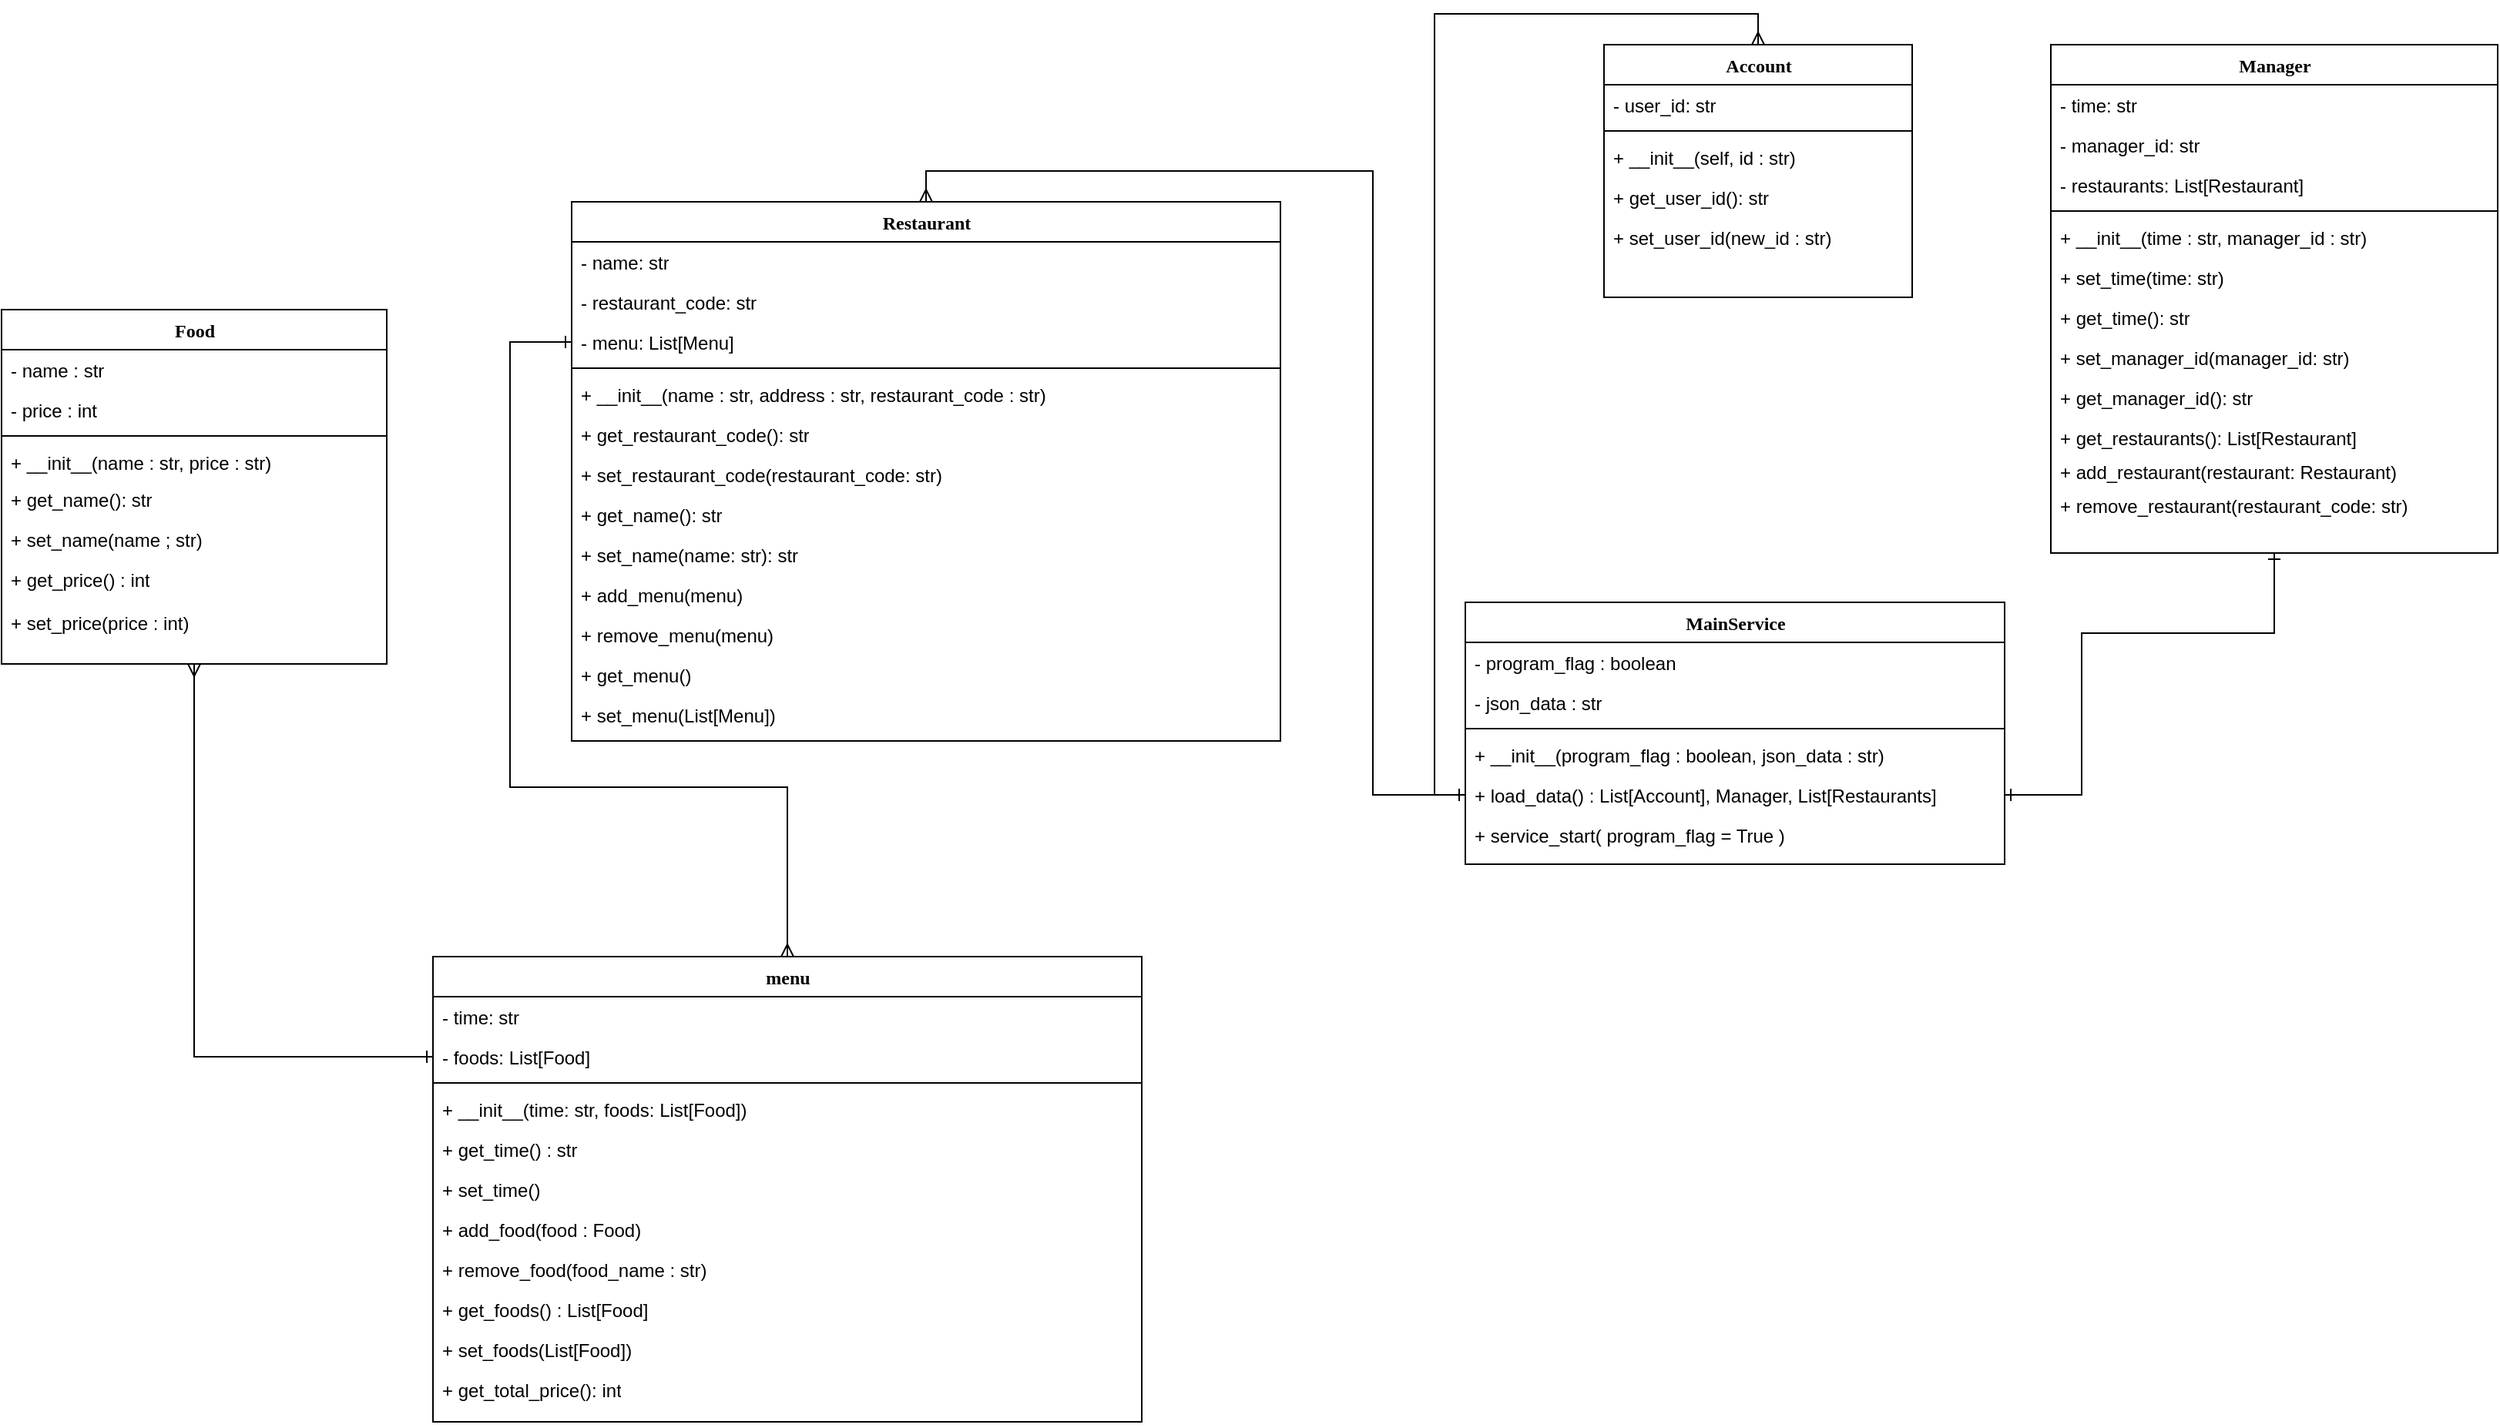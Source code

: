 <mxfile version="21.6.2" type="github">
  <diagram name="Page-1" id="9f46799a-70d6-7492-0946-bef42562c5a5">
    <mxGraphModel dx="3540" dy="860" grid="1" gridSize="10" guides="1" tooltips="1" connect="1" arrows="1" fold="1" page="1" pageScale="1" pageWidth="1100" pageHeight="850" background="none" math="0" shadow="0">
      <root>
        <mxCell id="0" />
        <mxCell id="1" parent="0" />
        <mxCell id="IeBQanP5Xy3lE-L4Qcu5-27" style="edgeStyle=orthogonalEdgeStyle;rounded=0;orthogonalLoop=1;jettySize=auto;html=1;exitX=0.5;exitY=0;exitDx=0;exitDy=0;entryX=0;entryY=0.5;entryDx=0;entryDy=0;startArrow=ERmany;startFill=0;endArrow=ERone;endFill=0;" edge="1" parent="1" source="78961159f06e98e8-17" target="IeBQanP5Xy3lE-L4Qcu5-18">
          <mxGeometry relative="1" as="geometry" />
        </mxCell>
        <mxCell id="78961159f06e98e8-17" value="Account" style="swimlane;html=1;fontStyle=1;align=center;verticalAlign=top;childLayout=stackLayout;horizontal=1;startSize=26;horizontalStack=0;resizeParent=1;resizeLast=0;collapsible=1;marginBottom=0;swimlaneFillColor=#ffffff;rounded=0;shadow=0;comic=0;labelBackgroundColor=none;strokeWidth=1;fillColor=none;fontFamily=Verdana;fontSize=12" parent="1" vertex="1">
          <mxGeometry x="50" y="88" width="200" height="164" as="geometry" />
        </mxCell>
        <mxCell id="78961159f06e98e8-21" value="- user_id: str" style="text;html=1;strokeColor=none;fillColor=none;align=left;verticalAlign=top;spacingLeft=4;spacingRight=4;whiteSpace=wrap;overflow=hidden;rotatable=0;points=[[0,0.5],[1,0.5]];portConstraint=eastwest;" parent="78961159f06e98e8-17" vertex="1">
          <mxGeometry y="26" width="200" height="26" as="geometry" />
        </mxCell>
        <mxCell id="78961159f06e98e8-19" value="" style="line;html=1;strokeWidth=1;fillColor=none;align=left;verticalAlign=middle;spacingTop=-1;spacingLeft=3;spacingRight=3;rotatable=0;labelPosition=right;points=[];portConstraint=eastwest;" parent="78961159f06e98e8-17" vertex="1">
          <mxGeometry y="52" width="200" height="8" as="geometry" />
        </mxCell>
        <mxCell id="iT4Zx2MKe1CEsA61CDsS-3" value="+ __init__(self, id : str)" style="text;html=1;strokeColor=none;fillColor=none;align=left;verticalAlign=top;spacingLeft=4;spacingRight=4;whiteSpace=wrap;overflow=hidden;rotatable=0;points=[[0,0.5],[1,0.5]];portConstraint=eastwest;" parent="78961159f06e98e8-17" vertex="1">
          <mxGeometry y="60" width="200" height="26" as="geometry" />
        </mxCell>
        <mxCell id="78961159f06e98e8-20" value="+ get_user_id(): str" style="text;html=1;strokeColor=none;fillColor=none;align=left;verticalAlign=top;spacingLeft=4;spacingRight=4;whiteSpace=wrap;overflow=hidden;rotatable=0;points=[[0,0.5],[1,0.5]];portConstraint=eastwest;" parent="78961159f06e98e8-17" vertex="1">
          <mxGeometry y="86" width="200" height="26" as="geometry" />
        </mxCell>
        <mxCell id="iT4Zx2MKe1CEsA61CDsS-2" value="+ set_user_id(new_id : str)" style="text;html=1;strokeColor=none;fillColor=none;align=left;verticalAlign=top;spacingLeft=4;spacingRight=4;whiteSpace=wrap;overflow=hidden;rotatable=0;points=[[0,0.5],[1,0.5]];portConstraint=eastwest;" parent="78961159f06e98e8-17" vertex="1">
          <mxGeometry y="112" width="200" height="26" as="geometry" />
        </mxCell>
        <mxCell id="IeBQanP5Xy3lE-L4Qcu5-29" style="edgeStyle=orthogonalEdgeStyle;rounded=0;orthogonalLoop=1;jettySize=auto;html=1;exitX=0.5;exitY=0;exitDx=0;exitDy=0;entryX=0;entryY=0.5;entryDx=0;entryDy=0;startArrow=ERmany;startFill=0;endArrow=ERone;endFill=0;" edge="1" parent="1" source="iT4Zx2MKe1CEsA61CDsS-4" target="IeBQanP5Xy3lE-L4Qcu5-18">
          <mxGeometry relative="1" as="geometry" />
        </mxCell>
        <mxCell id="iT4Zx2MKe1CEsA61CDsS-4" value="Restaurant" style="swimlane;html=1;fontStyle=1;align=center;verticalAlign=top;childLayout=stackLayout;horizontal=1;startSize=26;horizontalStack=0;resizeParent=1;resizeLast=0;collapsible=1;marginBottom=0;swimlaneFillColor=#ffffff;rounded=0;shadow=0;comic=0;labelBackgroundColor=none;strokeWidth=1;fillColor=none;fontFamily=Verdana;fontSize=12" parent="1" vertex="1">
          <mxGeometry x="-620" y="190" width="460" height="350" as="geometry" />
        </mxCell>
        <mxCell id="iT4Zx2MKe1CEsA61CDsS-5" value="- name: str" style="text;html=1;strokeColor=none;fillColor=none;align=left;verticalAlign=top;spacingLeft=4;spacingRight=4;whiteSpace=wrap;overflow=hidden;rotatable=0;points=[[0,0.5],[1,0.5]];portConstraint=eastwest;" parent="iT4Zx2MKe1CEsA61CDsS-4" vertex="1">
          <mxGeometry y="26" width="460" height="26" as="geometry" />
        </mxCell>
        <mxCell id="iT4Zx2MKe1CEsA61CDsS-12" value="- restaurant_code: str" style="text;html=1;strokeColor=none;fillColor=none;align=left;verticalAlign=top;spacingLeft=4;spacingRight=4;whiteSpace=wrap;overflow=hidden;rotatable=0;points=[[0,0.5],[1,0.5]];portConstraint=eastwest;" parent="iT4Zx2MKe1CEsA61CDsS-4" vertex="1">
          <mxGeometry y="52" width="460" height="26" as="geometry" />
        </mxCell>
        <mxCell id="iT4Zx2MKe1CEsA61CDsS-10" value="- menu: List[Menu]" style="text;html=1;strokeColor=none;fillColor=none;align=left;verticalAlign=top;spacingLeft=4;spacingRight=4;whiteSpace=wrap;overflow=hidden;rotatable=0;points=[[0,0.5],[1,0.5]];portConstraint=eastwest;" parent="iT4Zx2MKe1CEsA61CDsS-4" vertex="1">
          <mxGeometry y="78" width="460" height="26" as="geometry" />
        </mxCell>
        <mxCell id="iT4Zx2MKe1CEsA61CDsS-6" value="" style="line;html=1;strokeWidth=1;fillColor=none;align=left;verticalAlign=middle;spacingTop=-1;spacingLeft=3;spacingRight=3;rotatable=0;labelPosition=right;points=[];portConstraint=eastwest;" parent="iT4Zx2MKe1CEsA61CDsS-4" vertex="1">
          <mxGeometry y="104" width="460" height="8" as="geometry" />
        </mxCell>
        <mxCell id="iT4Zx2MKe1CEsA61CDsS-7" value="+ __init__(name : str, address : str, restaurant_code : str)" style="text;html=1;strokeColor=none;fillColor=none;align=left;verticalAlign=top;spacingLeft=4;spacingRight=4;whiteSpace=wrap;overflow=hidden;rotatable=0;points=[[0,0.5],[1,0.5]];portConstraint=eastwest;" parent="iT4Zx2MKe1CEsA61CDsS-4" vertex="1">
          <mxGeometry y="112" width="460" height="26" as="geometry" />
        </mxCell>
        <mxCell id="IeBQanP5Xy3lE-L4Qcu5-1" value="+ get_restaurant_code(): str" style="text;html=1;strokeColor=none;fillColor=none;align=left;verticalAlign=top;spacingLeft=4;spacingRight=4;whiteSpace=wrap;overflow=hidden;rotatable=0;points=[[0,0.5],[1,0.5]];portConstraint=eastwest;" vertex="1" parent="iT4Zx2MKe1CEsA61CDsS-4">
          <mxGeometry y="138" width="460" height="26" as="geometry" />
        </mxCell>
        <mxCell id="IeBQanP5Xy3lE-L4Qcu5-2" value="+ set_restaurant_code(restaurant_code: str)" style="text;html=1;strokeColor=none;fillColor=none;align=left;verticalAlign=top;spacingLeft=4;spacingRight=4;whiteSpace=wrap;overflow=hidden;rotatable=0;points=[[0,0.5],[1,0.5]];portConstraint=eastwest;" vertex="1" parent="iT4Zx2MKe1CEsA61CDsS-4">
          <mxGeometry y="164" width="460" height="26" as="geometry" />
        </mxCell>
        <mxCell id="IeBQanP5Xy3lE-L4Qcu5-3" value="+ get_name(): str" style="text;html=1;strokeColor=none;fillColor=none;align=left;verticalAlign=top;spacingLeft=4;spacingRight=4;whiteSpace=wrap;overflow=hidden;rotatable=0;points=[[0,0.5],[1,0.5]];portConstraint=eastwest;" vertex="1" parent="iT4Zx2MKe1CEsA61CDsS-4">
          <mxGeometry y="190" width="460" height="26" as="geometry" />
        </mxCell>
        <mxCell id="IeBQanP5Xy3lE-L4Qcu5-4" value="+ set_name(name: str): str" style="text;html=1;strokeColor=none;fillColor=none;align=left;verticalAlign=top;spacingLeft=4;spacingRight=4;whiteSpace=wrap;overflow=hidden;rotatable=0;points=[[0,0.5],[1,0.5]];portConstraint=eastwest;" vertex="1" parent="iT4Zx2MKe1CEsA61CDsS-4">
          <mxGeometry y="216" width="460" height="26" as="geometry" />
        </mxCell>
        <mxCell id="IeBQanP5Xy3lE-L4Qcu5-5" value="+ add_menu(menu)" style="text;html=1;strokeColor=none;fillColor=none;align=left;verticalAlign=top;spacingLeft=4;spacingRight=4;whiteSpace=wrap;overflow=hidden;rotatable=0;points=[[0,0.5],[1,0.5]];portConstraint=eastwest;" vertex="1" parent="iT4Zx2MKe1CEsA61CDsS-4">
          <mxGeometry y="242" width="460" height="26" as="geometry" />
        </mxCell>
        <mxCell id="IeBQanP5Xy3lE-L4Qcu5-6" value="+ remove_menu(menu)" style="text;html=1;strokeColor=none;fillColor=none;align=left;verticalAlign=top;spacingLeft=4;spacingRight=4;whiteSpace=wrap;overflow=hidden;rotatable=0;points=[[0,0.5],[1,0.5]];portConstraint=eastwest;" vertex="1" parent="iT4Zx2MKe1CEsA61CDsS-4">
          <mxGeometry y="268" width="460" height="26" as="geometry" />
        </mxCell>
        <mxCell id="iT4Zx2MKe1CEsA61CDsS-15" value="+ get_menu()" style="text;html=1;strokeColor=none;fillColor=none;align=left;verticalAlign=top;spacingLeft=4;spacingRight=4;whiteSpace=wrap;overflow=hidden;rotatable=0;points=[[0,0.5],[1,0.5]];portConstraint=eastwest;" parent="iT4Zx2MKe1CEsA61CDsS-4" vertex="1">
          <mxGeometry y="294" width="460" height="26" as="geometry" />
        </mxCell>
        <mxCell id="iT4Zx2MKe1CEsA61CDsS-13" value="+ set_menu(List[Menu])" style="text;html=1;strokeColor=none;fillColor=none;align=left;verticalAlign=top;spacingLeft=4;spacingRight=4;whiteSpace=wrap;overflow=hidden;rotatable=0;points=[[0,0.5],[1,0.5]];portConstraint=eastwest;" parent="iT4Zx2MKe1CEsA61CDsS-4" vertex="1">
          <mxGeometry y="320" width="460" height="26" as="geometry" />
        </mxCell>
        <mxCell id="iT4Zx2MKe1CEsA61CDsS-16" value="menu" style="swimlane;html=1;fontStyle=1;align=center;verticalAlign=top;childLayout=stackLayout;horizontal=1;startSize=26;horizontalStack=0;resizeParent=1;resizeLast=0;collapsible=1;marginBottom=0;swimlaneFillColor=#ffffff;rounded=0;shadow=0;comic=0;labelBackgroundColor=none;strokeWidth=1;fillColor=none;fontFamily=Verdana;fontSize=12" parent="1" vertex="1">
          <mxGeometry x="-710" y="680" width="460" height="302" as="geometry" />
        </mxCell>
        <mxCell id="iT4Zx2MKe1CEsA61CDsS-17" value="- time: str" style="text;html=1;strokeColor=none;fillColor=none;align=left;verticalAlign=top;spacingLeft=4;spacingRight=4;whiteSpace=wrap;overflow=hidden;rotatable=0;points=[[0,0.5],[1,0.5]];portConstraint=eastwest;" parent="iT4Zx2MKe1CEsA61CDsS-16" vertex="1">
          <mxGeometry y="26" width="460" height="26" as="geometry" />
        </mxCell>
        <mxCell id="iT4Zx2MKe1CEsA61CDsS-18" value="- foods: List[Food]" style="text;html=1;strokeColor=none;fillColor=none;align=left;verticalAlign=top;spacingLeft=4;spacingRight=4;whiteSpace=wrap;overflow=hidden;rotatable=0;points=[[0,0.5],[1,0.5]];portConstraint=eastwest;" parent="iT4Zx2MKe1CEsA61CDsS-16" vertex="1">
          <mxGeometry y="52" width="460" height="26" as="geometry" />
        </mxCell>
        <mxCell id="iT4Zx2MKe1CEsA61CDsS-21" value="" style="line;html=1;strokeWidth=1;fillColor=none;align=left;verticalAlign=middle;spacingTop=-1;spacingLeft=3;spacingRight=3;rotatable=0;labelPosition=right;points=[];portConstraint=eastwest;" parent="iT4Zx2MKe1CEsA61CDsS-16" vertex="1">
          <mxGeometry y="78" width="460" height="8" as="geometry" />
        </mxCell>
        <mxCell id="iT4Zx2MKe1CEsA61CDsS-22" value="+ __init__(time: str, foods: List[Food])" style="text;html=1;strokeColor=none;fillColor=none;align=left;verticalAlign=top;spacingLeft=4;spacingRight=4;whiteSpace=wrap;overflow=hidden;rotatable=0;points=[[0,0.5],[1,0.5]];portConstraint=eastwest;" parent="iT4Zx2MKe1CEsA61CDsS-16" vertex="1">
          <mxGeometry y="86" width="460" height="26" as="geometry" />
        </mxCell>
        <mxCell id="IeBQanP5Xy3lE-L4Qcu5-7" value="+ get_time() : str" style="text;html=1;strokeColor=none;fillColor=none;align=left;verticalAlign=top;spacingLeft=4;spacingRight=4;whiteSpace=wrap;overflow=hidden;rotatable=0;points=[[0,0.5],[1,0.5]];portConstraint=eastwest;" vertex="1" parent="iT4Zx2MKe1CEsA61CDsS-16">
          <mxGeometry y="112" width="460" height="26" as="geometry" />
        </mxCell>
        <mxCell id="IeBQanP5Xy3lE-L4Qcu5-8" value="+ set_time()&amp;nbsp;" style="text;html=1;strokeColor=none;fillColor=none;align=left;verticalAlign=top;spacingLeft=4;spacingRight=4;whiteSpace=wrap;overflow=hidden;rotatable=0;points=[[0,0.5],[1,0.5]];portConstraint=eastwest;" vertex="1" parent="iT4Zx2MKe1CEsA61CDsS-16">
          <mxGeometry y="138" width="460" height="26" as="geometry" />
        </mxCell>
        <mxCell id="iT4Zx2MKe1CEsA61CDsS-23" value="+ add_food(food : Food)" style="text;html=1;strokeColor=none;fillColor=none;align=left;verticalAlign=top;spacingLeft=4;spacingRight=4;whiteSpace=wrap;overflow=hidden;rotatable=0;points=[[0,0.5],[1,0.5]];portConstraint=eastwest;" parent="iT4Zx2MKe1CEsA61CDsS-16" vertex="1">
          <mxGeometry y="164" width="460" height="26" as="geometry" />
        </mxCell>
        <mxCell id="iT4Zx2MKe1CEsA61CDsS-24" value="+ remove_food(food_name : str)" style="text;html=1;strokeColor=none;fillColor=none;align=left;verticalAlign=top;spacingLeft=4;spacingRight=4;whiteSpace=wrap;overflow=hidden;rotatable=0;points=[[0,0.5],[1,0.5]];portConstraint=eastwest;" parent="iT4Zx2MKe1CEsA61CDsS-16" vertex="1">
          <mxGeometry y="190" width="460" height="26" as="geometry" />
        </mxCell>
        <mxCell id="IeBQanP5Xy3lE-L4Qcu5-9" value="+ get_foods() : List[Food]" style="text;html=1;strokeColor=none;fillColor=none;align=left;verticalAlign=top;spacingLeft=4;spacingRight=4;whiteSpace=wrap;overflow=hidden;rotatable=0;points=[[0,0.5],[1,0.5]];portConstraint=eastwest;" vertex="1" parent="iT4Zx2MKe1CEsA61CDsS-16">
          <mxGeometry y="216" width="460" height="26" as="geometry" />
        </mxCell>
        <mxCell id="IeBQanP5Xy3lE-L4Qcu5-10" value="+ set_foods(List[Food])" style="text;html=1;strokeColor=none;fillColor=none;align=left;verticalAlign=top;spacingLeft=4;spacingRight=4;whiteSpace=wrap;overflow=hidden;rotatable=0;points=[[0,0.5],[1,0.5]];portConstraint=eastwest;" vertex="1" parent="iT4Zx2MKe1CEsA61CDsS-16">
          <mxGeometry y="242" width="460" height="26" as="geometry" />
        </mxCell>
        <mxCell id="iT4Zx2MKe1CEsA61CDsS-25" value="+ get_total_price(): int" style="text;html=1;strokeColor=none;fillColor=none;align=left;verticalAlign=top;spacingLeft=4;spacingRight=4;whiteSpace=wrap;overflow=hidden;rotatable=0;points=[[0,0.5],[1,0.5]];portConstraint=eastwest;" parent="iT4Zx2MKe1CEsA61CDsS-16" vertex="1">
          <mxGeometry y="268" width="460" height="34" as="geometry" />
        </mxCell>
        <mxCell id="iT4Zx2MKe1CEsA61CDsS-26" value="Manager" style="swimlane;html=1;fontStyle=1;align=center;verticalAlign=top;childLayout=stackLayout;horizontal=1;startSize=26;horizontalStack=0;resizeParent=1;resizeLast=0;collapsible=1;marginBottom=0;swimlaneFillColor=#ffffff;rounded=0;shadow=0;comic=0;labelBackgroundColor=none;strokeWidth=1;fillColor=none;fontFamily=Verdana;fontSize=12" parent="1" vertex="1">
          <mxGeometry x="340" y="88" width="290" height="330" as="geometry" />
        </mxCell>
        <mxCell id="iT4Zx2MKe1CEsA61CDsS-27" value="- time: str" style="text;html=1;strokeColor=none;fillColor=none;align=left;verticalAlign=top;spacingLeft=4;spacingRight=4;whiteSpace=wrap;overflow=hidden;rotatable=0;points=[[0,0.5],[1,0.5]];portConstraint=eastwest;" parent="iT4Zx2MKe1CEsA61CDsS-26" vertex="1">
          <mxGeometry y="26" width="290" height="26" as="geometry" />
        </mxCell>
        <mxCell id="iT4Zx2MKe1CEsA61CDsS-55" value="- manager_id: str" style="text;html=1;strokeColor=none;fillColor=none;align=left;verticalAlign=top;spacingLeft=4;spacingRight=4;whiteSpace=wrap;overflow=hidden;rotatable=0;points=[[0,0.5],[1,0.5]];portConstraint=eastwest;" parent="iT4Zx2MKe1CEsA61CDsS-26" vertex="1">
          <mxGeometry y="52" width="290" height="26" as="geometry" />
        </mxCell>
        <mxCell id="iT4Zx2MKe1CEsA61CDsS-37" value="- restaurants: List[Restaurant]" style="text;html=1;strokeColor=none;fillColor=none;align=left;verticalAlign=top;spacingLeft=4;spacingRight=4;whiteSpace=wrap;overflow=hidden;rotatable=0;points=[[0,0.5],[1,0.5]];portConstraint=eastwest;" parent="iT4Zx2MKe1CEsA61CDsS-26" vertex="1">
          <mxGeometry y="78" width="290" height="26" as="geometry" />
        </mxCell>
        <mxCell id="iT4Zx2MKe1CEsA61CDsS-28" value="" style="line;html=1;strokeWidth=1;fillColor=none;align=left;verticalAlign=middle;spacingTop=-1;spacingLeft=3;spacingRight=3;rotatable=0;labelPosition=right;points=[];portConstraint=eastwest;" parent="iT4Zx2MKe1CEsA61CDsS-26" vertex="1">
          <mxGeometry y="104" width="290" height="8" as="geometry" />
        </mxCell>
        <mxCell id="iT4Zx2MKe1CEsA61CDsS-29" value="+ __init__(time : str, manager_id : str)" style="text;html=1;strokeColor=none;fillColor=none;align=left;verticalAlign=top;spacingLeft=4;spacingRight=4;whiteSpace=wrap;overflow=hidden;rotatable=0;points=[[0,0.5],[1,0.5]];portConstraint=eastwest;" parent="iT4Zx2MKe1CEsA61CDsS-26" vertex="1">
          <mxGeometry y="112" width="290" height="26" as="geometry" />
        </mxCell>
        <mxCell id="iT4Zx2MKe1CEsA61CDsS-30" value="+ set_time(time: str)" style="text;html=1;strokeColor=none;fillColor=none;align=left;verticalAlign=top;spacingLeft=4;spacingRight=4;whiteSpace=wrap;overflow=hidden;rotatable=0;points=[[0,0.5],[1,0.5]];portConstraint=eastwest;" parent="iT4Zx2MKe1CEsA61CDsS-26" vertex="1">
          <mxGeometry y="138" width="290" height="26" as="geometry" />
        </mxCell>
        <mxCell id="iT4Zx2MKe1CEsA61CDsS-36" value="+ get_time(): str" style="text;html=1;strokeColor=none;fillColor=none;align=left;verticalAlign=top;spacingLeft=4;spacingRight=4;whiteSpace=wrap;overflow=hidden;rotatable=0;points=[[0,0.5],[1,0.5]];portConstraint=eastwest;" parent="iT4Zx2MKe1CEsA61CDsS-26" vertex="1">
          <mxGeometry y="164" width="290" height="26" as="geometry" />
        </mxCell>
        <mxCell id="iT4Zx2MKe1CEsA61CDsS-31" value="+ set_manager_id(manager_id: str)" style="text;html=1;strokeColor=none;fillColor=none;align=left;verticalAlign=top;spacingLeft=4;spacingRight=4;whiteSpace=wrap;overflow=hidden;rotatable=0;points=[[0,0.5],[1,0.5]];portConstraint=eastwest;" parent="iT4Zx2MKe1CEsA61CDsS-26" vertex="1">
          <mxGeometry y="190" width="290" height="26" as="geometry" />
        </mxCell>
        <mxCell id="IeBQanP5Xy3lE-L4Qcu5-11" value="+ get_manager_id(): str" style="text;html=1;strokeColor=none;fillColor=none;align=left;verticalAlign=top;spacingLeft=4;spacingRight=4;whiteSpace=wrap;overflow=hidden;rotatable=0;points=[[0,0.5],[1,0.5]];portConstraint=eastwest;" vertex="1" parent="iT4Zx2MKe1CEsA61CDsS-26">
          <mxGeometry y="216" width="290" height="26" as="geometry" />
        </mxCell>
        <mxCell id="iT4Zx2MKe1CEsA61CDsS-35" value="+ get_restaurants(): List[Restaurant]" style="text;html=1;strokeColor=none;fillColor=none;align=left;verticalAlign=top;spacingLeft=4;spacingRight=4;whiteSpace=wrap;overflow=hidden;rotatable=0;points=[[0,0.5],[1,0.5]];portConstraint=eastwest;" parent="iT4Zx2MKe1CEsA61CDsS-26" vertex="1">
          <mxGeometry y="242" width="290" height="22" as="geometry" />
        </mxCell>
        <mxCell id="iT4Zx2MKe1CEsA61CDsS-38" value="+ add_restaurant(restaurant: Restaurant)" style="text;html=1;strokeColor=none;fillColor=none;align=left;verticalAlign=top;spacingLeft=4;spacingRight=4;whiteSpace=wrap;overflow=hidden;rotatable=0;points=[[0,0.5],[1,0.5]];portConstraint=eastwest;" parent="iT4Zx2MKe1CEsA61CDsS-26" vertex="1">
          <mxGeometry y="264" width="290" height="22" as="geometry" />
        </mxCell>
        <mxCell id="iT4Zx2MKe1CEsA61CDsS-39" value="+ remove_restaurant(restaurant_code: str)&amp;nbsp;" style="text;html=1;strokeColor=none;fillColor=none;align=left;verticalAlign=top;spacingLeft=4;spacingRight=4;whiteSpace=wrap;overflow=hidden;rotatable=0;points=[[0,0.5],[1,0.5]];portConstraint=eastwest;" parent="iT4Zx2MKe1CEsA61CDsS-26" vertex="1">
          <mxGeometry y="286" width="290" height="22" as="geometry" />
        </mxCell>
        <mxCell id="iT4Zx2MKe1CEsA61CDsS-44" value="Food" style="swimlane;html=1;fontStyle=1;align=center;verticalAlign=top;childLayout=stackLayout;horizontal=1;startSize=26;horizontalStack=0;resizeParent=1;resizeLast=0;collapsible=1;marginBottom=0;swimlaneFillColor=#ffffff;rounded=0;shadow=0;comic=0;labelBackgroundColor=none;strokeWidth=1;fillColor=none;fontFamily=Verdana;fontSize=12" parent="1" vertex="1">
          <mxGeometry x="-990" y="260" width="250" height="230" as="geometry" />
        </mxCell>
        <mxCell id="iT4Zx2MKe1CEsA61CDsS-45" value="- name : str" style="text;html=1;strokeColor=none;fillColor=none;align=left;verticalAlign=top;spacingLeft=4;spacingRight=4;whiteSpace=wrap;overflow=hidden;rotatable=0;points=[[0,0.5],[1,0.5]];portConstraint=eastwest;" parent="iT4Zx2MKe1CEsA61CDsS-44" vertex="1">
          <mxGeometry y="26" width="250" height="26" as="geometry" />
        </mxCell>
        <mxCell id="iT4Zx2MKe1CEsA61CDsS-46" value="- price : int" style="text;html=1;strokeColor=none;fillColor=none;align=left;verticalAlign=top;spacingLeft=4;spacingRight=4;whiteSpace=wrap;overflow=hidden;rotatable=0;points=[[0,0.5],[1,0.5]];portConstraint=eastwest;" parent="iT4Zx2MKe1CEsA61CDsS-44" vertex="1">
          <mxGeometry y="52" width="250" height="26" as="geometry" />
        </mxCell>
        <mxCell id="iT4Zx2MKe1CEsA61CDsS-47" value="" style="line;html=1;strokeWidth=1;fillColor=none;align=left;verticalAlign=middle;spacingTop=-1;spacingLeft=3;spacingRight=3;rotatable=0;labelPosition=right;points=[];portConstraint=eastwest;" parent="iT4Zx2MKe1CEsA61CDsS-44" vertex="1">
          <mxGeometry y="78" width="250" height="8" as="geometry" />
        </mxCell>
        <mxCell id="iT4Zx2MKe1CEsA61CDsS-48" value="+ __init__(name : str, price : str)" style="text;html=1;strokeColor=none;fillColor=none;align=left;verticalAlign=top;spacingLeft=4;spacingRight=4;whiteSpace=wrap;overflow=hidden;rotatable=0;points=[[0,0.5],[1,0.5]];portConstraint=eastwest;" parent="iT4Zx2MKe1CEsA61CDsS-44" vertex="1">
          <mxGeometry y="86" width="250" height="24" as="geometry" />
        </mxCell>
        <mxCell id="iT4Zx2MKe1CEsA61CDsS-50" value="+ get_name(): str" style="text;html=1;strokeColor=none;fillColor=none;align=left;verticalAlign=top;spacingLeft=4;spacingRight=4;whiteSpace=wrap;overflow=hidden;rotatable=0;points=[[0,0.5],[1,0.5]];portConstraint=eastwest;" parent="iT4Zx2MKe1CEsA61CDsS-44" vertex="1">
          <mxGeometry y="110" width="250" height="26" as="geometry" />
        </mxCell>
        <mxCell id="iT4Zx2MKe1CEsA61CDsS-52" value="+ set_name(name ; str)" style="text;html=1;strokeColor=none;fillColor=none;align=left;verticalAlign=top;spacingLeft=4;spacingRight=4;whiteSpace=wrap;overflow=hidden;rotatable=0;points=[[0,0.5],[1,0.5]];portConstraint=eastwest;" parent="iT4Zx2MKe1CEsA61CDsS-44" vertex="1">
          <mxGeometry y="136" width="250" height="26" as="geometry" />
        </mxCell>
        <mxCell id="iT4Zx2MKe1CEsA61CDsS-51" value="+ get_price() : int" style="text;html=1;strokeColor=none;fillColor=none;align=left;verticalAlign=top;spacingLeft=4;spacingRight=4;whiteSpace=wrap;overflow=hidden;rotatable=0;points=[[0,0.5],[1,0.5]];portConstraint=eastwest;" parent="iT4Zx2MKe1CEsA61CDsS-44" vertex="1">
          <mxGeometry y="162" width="250" height="28" as="geometry" />
        </mxCell>
        <mxCell id="iT4Zx2MKe1CEsA61CDsS-53" value="+ set_price(price : int)&amp;nbsp;" style="text;html=1;strokeColor=none;fillColor=none;align=left;verticalAlign=top;spacingLeft=4;spacingRight=4;whiteSpace=wrap;overflow=hidden;rotatable=0;points=[[0,0.5],[1,0.5]];portConstraint=eastwest;" parent="iT4Zx2MKe1CEsA61CDsS-44" vertex="1">
          <mxGeometry y="190" width="250" height="34" as="geometry" />
        </mxCell>
        <mxCell id="IeBQanP5Xy3lE-L4Qcu5-12" value="MainService" style="swimlane;html=1;fontStyle=1;align=center;verticalAlign=top;childLayout=stackLayout;horizontal=1;startSize=26;horizontalStack=0;resizeParent=1;resizeLast=0;collapsible=1;marginBottom=0;swimlaneFillColor=#ffffff;rounded=0;shadow=0;comic=0;labelBackgroundColor=none;strokeWidth=1;fillColor=none;fontFamily=Verdana;fontSize=12" vertex="1" parent="1">
          <mxGeometry x="-40" y="450" width="350" height="170" as="geometry" />
        </mxCell>
        <mxCell id="IeBQanP5Xy3lE-L4Qcu5-13" value="- program_flag : boolean" style="text;html=1;strokeColor=none;fillColor=none;align=left;verticalAlign=top;spacingLeft=4;spacingRight=4;whiteSpace=wrap;overflow=hidden;rotatable=0;points=[[0,0.5],[1,0.5]];portConstraint=eastwest;" vertex="1" parent="IeBQanP5Xy3lE-L4Qcu5-12">
          <mxGeometry y="26" width="350" height="26" as="geometry" />
        </mxCell>
        <mxCell id="IeBQanP5Xy3lE-L4Qcu5-14" value="- json_data : str" style="text;html=1;strokeColor=none;fillColor=none;align=left;verticalAlign=top;spacingLeft=4;spacingRight=4;whiteSpace=wrap;overflow=hidden;rotatable=0;points=[[0,0.5],[1,0.5]];portConstraint=eastwest;" vertex="1" parent="IeBQanP5Xy3lE-L4Qcu5-12">
          <mxGeometry y="52" width="350" height="26" as="geometry" />
        </mxCell>
        <mxCell id="IeBQanP5Xy3lE-L4Qcu5-16" value="" style="line;html=1;strokeWidth=1;fillColor=none;align=left;verticalAlign=middle;spacingTop=-1;spacingLeft=3;spacingRight=3;rotatable=0;labelPosition=right;points=[];portConstraint=eastwest;" vertex="1" parent="IeBQanP5Xy3lE-L4Qcu5-12">
          <mxGeometry y="78" width="350" height="8" as="geometry" />
        </mxCell>
        <mxCell id="IeBQanP5Xy3lE-L4Qcu5-17" value="+ __init__(program_flag : boolean, json_data : str)" style="text;html=1;strokeColor=none;fillColor=none;align=left;verticalAlign=top;spacingLeft=4;spacingRight=4;whiteSpace=wrap;overflow=hidden;rotatable=0;points=[[0,0.5],[1,0.5]];portConstraint=eastwest;" vertex="1" parent="IeBQanP5Xy3lE-L4Qcu5-12">
          <mxGeometry y="86" width="350" height="26" as="geometry" />
        </mxCell>
        <mxCell id="IeBQanP5Xy3lE-L4Qcu5-18" value="+ load_data() : List[Account], Manager, List[Restaurants]" style="text;html=1;strokeColor=none;fillColor=none;align=left;verticalAlign=top;spacingLeft=4;spacingRight=4;whiteSpace=wrap;overflow=hidden;rotatable=0;points=[[0,0.5],[1,0.5]];portConstraint=eastwest;" vertex="1" parent="IeBQanP5Xy3lE-L4Qcu5-12">
          <mxGeometry y="112" width="350" height="26" as="geometry" />
        </mxCell>
        <mxCell id="IeBQanP5Xy3lE-L4Qcu5-19" value="+ service_start( program_flag = True )" style="text;html=1;strokeColor=none;fillColor=none;align=left;verticalAlign=top;spacingLeft=4;spacingRight=4;whiteSpace=wrap;overflow=hidden;rotatable=0;points=[[0,0.5],[1,0.5]];portConstraint=eastwest;" vertex="1" parent="IeBQanP5Xy3lE-L4Qcu5-12">
          <mxGeometry y="138" width="350" height="26" as="geometry" />
        </mxCell>
        <mxCell id="IeBQanP5Xy3lE-L4Qcu5-25" style="edgeStyle=orthogonalEdgeStyle;rounded=0;orthogonalLoop=1;jettySize=auto;html=1;exitX=0;exitY=0.5;exitDx=0;exitDy=0;startArrow=ERone;startFill=0;endArrow=ERmany;endFill=0;entryX=0.5;entryY=0;entryDx=0;entryDy=0;" edge="1" parent="1" source="iT4Zx2MKe1CEsA61CDsS-10" target="iT4Zx2MKe1CEsA61CDsS-16">
          <mxGeometry relative="1" as="geometry">
            <mxPoint x="-490" y="710" as="targetPoint" />
            <Array as="points">
              <mxPoint x="-660" y="281" />
              <mxPoint x="-660" y="570" />
              <mxPoint x="-480" y="570" />
            </Array>
          </mxGeometry>
        </mxCell>
        <mxCell id="IeBQanP5Xy3lE-L4Qcu5-26" style="edgeStyle=orthogonalEdgeStyle;rounded=0;orthogonalLoop=1;jettySize=auto;html=1;exitX=0;exitY=0.5;exitDx=0;exitDy=0;entryX=0.5;entryY=1;entryDx=0;entryDy=0;startArrow=ERone;startFill=0;endArrow=ERmany;endFill=0;" edge="1" parent="1" source="iT4Zx2MKe1CEsA61CDsS-18" target="iT4Zx2MKe1CEsA61CDsS-44">
          <mxGeometry relative="1" as="geometry" />
        </mxCell>
        <mxCell id="IeBQanP5Xy3lE-L4Qcu5-28" style="edgeStyle=orthogonalEdgeStyle;rounded=0;orthogonalLoop=1;jettySize=auto;html=1;exitX=1;exitY=0.5;exitDx=0;exitDy=0;entryX=0.5;entryY=1;entryDx=0;entryDy=0;startArrow=ERone;startFill=0;endArrow=ERone;endFill=0;" edge="1" parent="1" source="IeBQanP5Xy3lE-L4Qcu5-18" target="iT4Zx2MKe1CEsA61CDsS-26">
          <mxGeometry relative="1" as="geometry">
            <Array as="points">
              <mxPoint x="360" y="575" />
              <mxPoint x="360" y="470" />
              <mxPoint x="485" y="470" />
            </Array>
          </mxGeometry>
        </mxCell>
      </root>
    </mxGraphModel>
  </diagram>
</mxfile>
